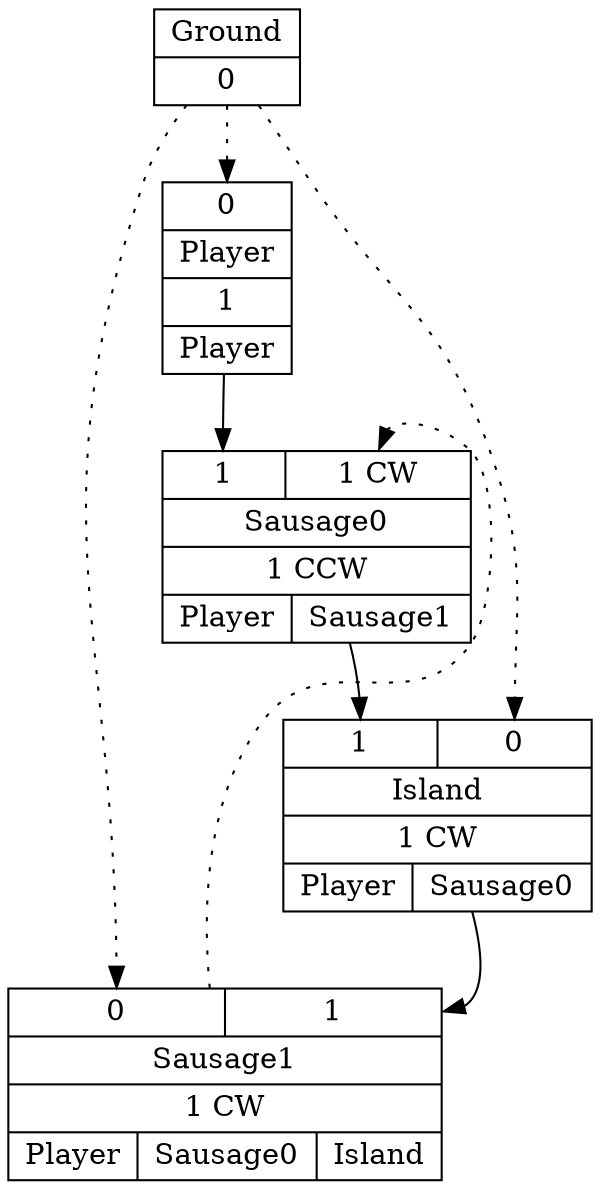 digraph G {
node [shape=record];
Player[ label ="{{<GroundP>0}|{Player}|<PlayerOUT>1|{Player}}"];
Ground[ label ="{{Ground}|<GroundOUT>0}"];
Sausage0[ label ="{{<Player>1|<Sausage1P>1 CW}|{Sausage0}|<Sausage0OUT>1 CCW|{Player|Sausage1}}"];
Sausage1[ label ="{{<GroundP>0|<Island>1}|{Sausage1}|<Sausage1OUT>1 CW|{Player|Sausage0|Island}}"];
Island[ label ="{{<Sausage0>1|<GroundP>0}|{Island}|<IslandOUT>1 CW|{Player|Sausage0}}"];
	"Ground" -> "Player":GroundP [style=dotted];
	"Player" -> "Sausage0":Player;
	"Sausage1" -> "Sausage0":Sausage1P [style=dotted];
	"Sausage0" -> "Island":Sausage0;
	"Ground" -> "Sausage1":GroundP [style=dotted];
	"Ground" -> "Island":GroundP [style=dotted];
	"Island" -> "Sausage1":Island;
}